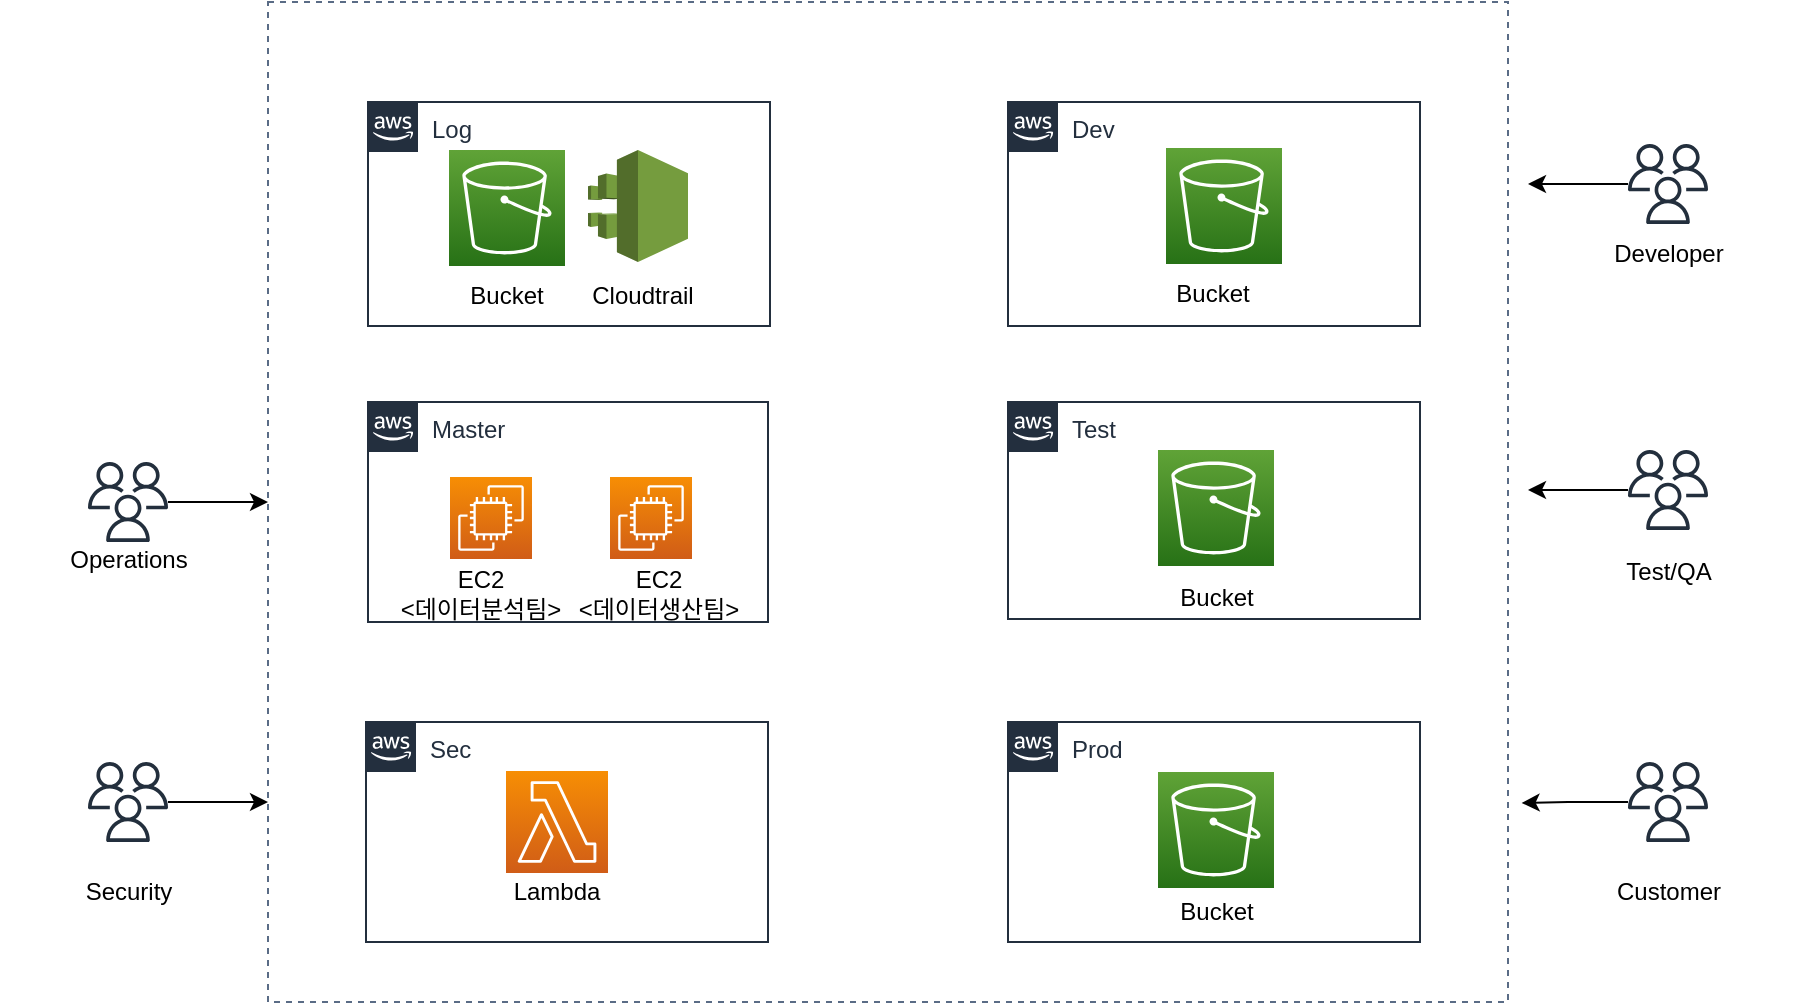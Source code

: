 <mxfile version="17.1.3" type="device"><diagram id="WXxAVedLr-9eYYYfNc91" name="Page-1"><mxGraphModel dx="1298" dy="651" grid="1" gridSize="10" guides="1" tooltips="1" connect="1" arrows="1" fold="1" page="1" pageScale="1" pageWidth="1169" pageHeight="827" math="0" shadow="0"><root><mxCell id="0"/><mxCell id="1" parent="0"/><mxCell id="q-P0iysCp6kFMDT22nH1-69" value="" style="fillColor=none;strokeColor=#5A6C86;dashed=1;verticalAlign=top;fontStyle=0;fontColor=#5A6C86;" vertex="1" parent="1"><mxGeometry x="310" y="120" width="620" height="500" as="geometry"/></mxCell><mxCell id="q-P0iysCp6kFMDT22nH1-73" value="" style="edgeStyle=orthogonalEdgeStyle;rounded=0;orthogonalLoop=1;jettySize=auto;html=1;" edge="1" parent="1" source="q-P0iysCp6kFMDT22nH1-14" target="q-P0iysCp6kFMDT22nH1-69"><mxGeometry relative="1" as="geometry"><Array as="points"><mxPoint x="330" y="520"/><mxPoint x="330" y="520"/></Array></mxGeometry></mxCell><mxCell id="q-P0iysCp6kFMDT22nH1-14" value="" style="sketch=0;outlineConnect=0;fontColor=#232F3E;gradientColor=none;fillColor=#232F3D;strokeColor=none;dashed=0;verticalLabelPosition=bottom;verticalAlign=top;align=center;html=1;fontSize=12;fontStyle=0;aspect=fixed;pointerEvents=1;shape=mxgraph.aws4.users;" vertex="1" parent="1"><mxGeometry x="220" y="500" width="40" height="40" as="geometry"/></mxCell><mxCell id="q-P0iysCp6kFMDT22nH1-15" value="Security" style="text;html=1;strokeColor=none;fillColor=none;align=center;verticalAlign=middle;whiteSpace=wrap;rounded=0;" vertex="1" parent="1"><mxGeometry x="176.5" y="550" width="127" height="30" as="geometry"/></mxCell><mxCell id="q-P0iysCp6kFMDT22nH1-18" value="Operations" style="text;html=1;strokeColor=none;fillColor=none;align=center;verticalAlign=middle;whiteSpace=wrap;rounded=0;" vertex="1" parent="1"><mxGeometry x="176.5" y="384" width="127" height="30" as="geometry"/></mxCell><mxCell id="q-P0iysCp6kFMDT22nH1-71" style="edgeStyle=orthogonalEdgeStyle;rounded=0;orthogonalLoop=1;jettySize=auto;html=1;" edge="1" parent="1" source="q-P0iysCp6kFMDT22nH1-19" target="q-P0iysCp6kFMDT22nH1-69"><mxGeometry relative="1" as="geometry"/></mxCell><mxCell id="q-P0iysCp6kFMDT22nH1-19" value="" style="sketch=0;outlineConnect=0;fontColor=#232F3E;gradientColor=none;fillColor=#232F3D;strokeColor=none;dashed=0;verticalLabelPosition=bottom;verticalAlign=top;align=center;html=1;fontSize=12;fontStyle=0;aspect=fixed;pointerEvents=1;shape=mxgraph.aws4.users;" vertex="1" parent="1"><mxGeometry x="220" y="350" width="40" height="40" as="geometry"/></mxCell><mxCell id="q-P0iysCp6kFMDT22nH1-22" value="Log" style="points=[[0,0],[0.25,0],[0.5,0],[0.75,0],[1,0],[1,0.25],[1,0.5],[1,0.75],[1,1],[0.75,1],[0.5,1],[0.25,1],[0,1],[0,0.75],[0,0.5],[0,0.25]];outlineConnect=0;gradientColor=none;html=1;whiteSpace=wrap;fontSize=12;fontStyle=0;container=1;pointerEvents=0;collapsible=0;recursiveResize=0;shape=mxgraph.aws4.group;grIcon=mxgraph.aws4.group_aws_cloud_alt;strokeColor=#232F3E;fillColor=none;verticalAlign=top;align=left;spacingLeft=30;fontColor=#232F3E;dashed=0;" vertex="1" parent="1"><mxGeometry x="360" y="170" width="201" height="112" as="geometry"/></mxCell><mxCell id="q-P0iysCp6kFMDT22nH1-43" value="" style="sketch=0;points=[[0,0,0],[0.25,0,0],[0.5,0,0],[0.75,0,0],[1,0,0],[0,1,0],[0.25,1,0],[0.5,1,0],[0.75,1,0],[1,1,0],[0,0.25,0],[0,0.5,0],[0,0.75,0],[1,0.25,0],[1,0.5,0],[1,0.75,0]];outlineConnect=0;fontColor=#232F3E;gradientColor=#60A337;gradientDirection=north;fillColor=#277116;strokeColor=#ffffff;dashed=0;verticalLabelPosition=bottom;verticalAlign=top;align=center;html=1;fontSize=12;fontStyle=0;aspect=fixed;shape=mxgraph.aws4.resourceIcon;resIcon=mxgraph.aws4.s3;" vertex="1" parent="q-P0iysCp6kFMDT22nH1-22"><mxGeometry x="40.5" y="24" width="58" height="58" as="geometry"/></mxCell><mxCell id="q-P0iysCp6kFMDT22nH1-50" value="Bucket" style="text;html=1;strokeColor=none;fillColor=none;align=center;verticalAlign=middle;whiteSpace=wrap;rounded=0;" vertex="1" parent="q-P0iysCp6kFMDT22nH1-22"><mxGeometry x="6" y="82" width="127" height="30" as="geometry"/></mxCell><mxCell id="q-P0iysCp6kFMDT22nH1-82" value="" style="outlineConnect=0;dashed=0;verticalLabelPosition=bottom;verticalAlign=top;align=center;html=1;shape=mxgraph.aws3.cloudtrail;fillColor=#759C3E;gradientColor=none;" vertex="1" parent="q-P0iysCp6kFMDT22nH1-22"><mxGeometry x="110" y="24" width="50" height="56" as="geometry"/></mxCell><mxCell id="q-P0iysCp6kFMDT22nH1-38" value="Master" style="points=[[0,0],[0.25,0],[0.5,0],[0.75,0],[1,0],[1,0.25],[1,0.5],[1,0.75],[1,1],[0.75,1],[0.5,1],[0.25,1],[0,1],[0,0.75],[0,0.5],[0,0.25]];outlineConnect=0;gradientColor=none;html=1;whiteSpace=wrap;fontSize=12;fontStyle=0;container=1;pointerEvents=0;collapsible=0;recursiveResize=0;shape=mxgraph.aws4.group;grIcon=mxgraph.aws4.group_aws_cloud_alt;strokeColor=#232F3E;fillColor=none;verticalAlign=top;align=left;spacingLeft=30;fontColor=#232F3E;dashed=0;" vertex="1" parent="1"><mxGeometry x="360" y="320" width="200" height="110" as="geometry"/></mxCell><mxCell id="q-P0iysCp6kFMDT22nH1-7" value="" style="sketch=0;points=[[0,0,0],[0.25,0,0],[0.5,0,0],[0.75,0,0],[1,0,0],[0,1,0],[0.25,1,0],[0.5,1,0],[0.75,1,0],[1,1,0],[0,0.25,0],[0,0.5,0],[0,0.75,0],[1,0.25,0],[1,0.5,0],[1,0.75,0]];outlineConnect=0;fontColor=#232F3E;gradientColor=#F78E04;gradientDirection=north;fillColor=#D05C17;strokeColor=#ffffff;dashed=0;verticalLabelPosition=bottom;verticalAlign=top;align=center;html=1;fontSize=12;fontStyle=0;aspect=fixed;shape=mxgraph.aws4.resourceIcon;resIcon=mxgraph.aws4.ec2;" vertex="1" parent="q-P0iysCp6kFMDT22nH1-38"><mxGeometry x="41" y="37.5" width="41" height="41" as="geometry"/></mxCell><mxCell id="q-P0iysCp6kFMDT22nH1-49" value="" style="sketch=0;points=[[0,0,0],[0.25,0,0],[0.5,0,0],[0.75,0,0],[1,0,0],[0,1,0],[0.25,1,0],[0.5,1,0],[0.75,1,0],[1,1,0],[0,0.25,0],[0,0.5,0],[0,0.75,0],[1,0.25,0],[1,0.5,0],[1,0.75,0]];outlineConnect=0;fontColor=#232F3E;gradientColor=#F78E04;gradientDirection=north;fillColor=#D05C17;strokeColor=#ffffff;dashed=0;verticalLabelPosition=bottom;verticalAlign=top;align=center;html=1;fontSize=12;fontStyle=0;aspect=fixed;shape=mxgraph.aws4.resourceIcon;resIcon=mxgraph.aws4.ec2;" vertex="1" parent="q-P0iysCp6kFMDT22nH1-38"><mxGeometry x="121" y="37.5" width="41" height="41" as="geometry"/></mxCell><mxCell id="q-P0iysCp6kFMDT22nH1-56" value="EC2&lt;br&gt;&amp;lt;데이터분석팀&amp;gt;" style="text;html=1;strokeColor=none;fillColor=none;align=center;verticalAlign=middle;whiteSpace=wrap;rounded=0;" vertex="1" parent="q-P0iysCp6kFMDT22nH1-38"><mxGeometry x="2" y="86" width="109" height="20" as="geometry"/></mxCell><mxCell id="q-P0iysCp6kFMDT22nH1-57" value="EC2&lt;br&gt;&amp;lt;데이터생산팀&amp;gt;" style="text;html=1;strokeColor=none;fillColor=none;align=center;verticalAlign=middle;whiteSpace=wrap;rounded=0;" vertex="1" parent="q-P0iysCp6kFMDT22nH1-38"><mxGeometry x="91" y="86" width="109" height="20" as="geometry"/></mxCell><mxCell id="q-P0iysCp6kFMDT22nH1-39" value="Sec" style="points=[[0,0],[0.25,0],[0.5,0],[0.75,0],[1,0],[1,0.25],[1,0.5],[1,0.75],[1,1],[0.75,1],[0.5,1],[0.25,1],[0,1],[0,0.75],[0,0.5],[0,0.25]];outlineConnect=0;gradientColor=none;html=1;whiteSpace=wrap;fontSize=12;fontStyle=0;container=1;pointerEvents=0;collapsible=0;recursiveResize=0;shape=mxgraph.aws4.group;grIcon=mxgraph.aws4.group_aws_cloud_alt;strokeColor=#232F3E;fillColor=none;verticalAlign=top;align=left;spacingLeft=30;fontColor=#232F3E;dashed=0;" vertex="1" parent="1"><mxGeometry x="359" y="480" width="201" height="110" as="geometry"/></mxCell><mxCell id="q-P0iysCp6kFMDT22nH1-48" value="" style="sketch=0;points=[[0,0,0],[0.25,0,0],[0.5,0,0],[0.75,0,0],[1,0,0],[0,1,0],[0.25,1,0],[0.5,1,0],[0.75,1,0],[1,1,0],[0,0.25,0],[0,0.5,0],[0,0.75,0],[1,0.25,0],[1,0.5,0],[1,0.75,0]];outlineConnect=0;fontColor=#232F3E;gradientColor=#F78E04;gradientDirection=north;fillColor=#D05C17;strokeColor=#ffffff;dashed=0;verticalLabelPosition=bottom;verticalAlign=top;align=center;html=1;fontSize=12;fontStyle=0;aspect=fixed;shape=mxgraph.aws4.resourceIcon;resIcon=mxgraph.aws4.lambda;" vertex="1" parent="q-P0iysCp6kFMDT22nH1-39"><mxGeometry x="70" y="24.5" width="51" height="51" as="geometry"/></mxCell><mxCell id="q-P0iysCp6kFMDT22nH1-58" value="Lambda" style="text;html=1;strokeColor=none;fillColor=none;align=center;verticalAlign=middle;whiteSpace=wrap;rounded=0;" vertex="1" parent="q-P0iysCp6kFMDT22nH1-39"><mxGeometry x="32" y="70" width="127" height="30" as="geometry"/></mxCell><mxCell id="q-P0iysCp6kFMDT22nH1-40" value="Dev" style="points=[[0,0],[0.25,0],[0.5,0],[0.75,0],[1,0],[1,0.25],[1,0.5],[1,0.75],[1,1],[0.75,1],[0.5,1],[0.25,1],[0,1],[0,0.75],[0,0.5],[0,0.25]];outlineConnect=0;gradientColor=none;html=1;whiteSpace=wrap;fontSize=12;fontStyle=0;container=1;pointerEvents=0;collapsible=0;recursiveResize=0;shape=mxgraph.aws4.group;grIcon=mxgraph.aws4.group_aws_cloud_alt;strokeColor=#232F3E;fillColor=none;verticalAlign=top;align=left;spacingLeft=30;fontColor=#232F3E;dashed=0;" vertex="1" parent="1"><mxGeometry x="680" y="170" width="206" height="112" as="geometry"/></mxCell><mxCell id="q-P0iysCp6kFMDT22nH1-51" value="Bucket" style="text;html=1;strokeColor=none;fillColor=none;align=center;verticalAlign=middle;whiteSpace=wrap;rounded=0;" vertex="1" parent="q-P0iysCp6kFMDT22nH1-40"><mxGeometry x="39" y="81" width="127" height="30" as="geometry"/></mxCell><mxCell id="q-P0iysCp6kFMDT22nH1-44" value="" style="sketch=0;points=[[0,0,0],[0.25,0,0],[0.5,0,0],[0.75,0,0],[1,0,0],[0,1,0],[0.25,1,0],[0.5,1,0],[0.75,1,0],[1,1,0],[0,0.25,0],[0,0.5,0],[0,0.75,0],[1,0.25,0],[1,0.5,0],[1,0.75,0]];outlineConnect=0;fontColor=#232F3E;gradientColor=#60A337;gradientDirection=north;fillColor=#277116;strokeColor=#ffffff;dashed=0;verticalLabelPosition=bottom;verticalAlign=top;align=center;html=1;fontSize=12;fontStyle=0;aspect=fixed;shape=mxgraph.aws4.resourceIcon;resIcon=mxgraph.aws4.s3;" vertex="1" parent="q-P0iysCp6kFMDT22nH1-40"><mxGeometry x="79" y="23" width="58" height="58" as="geometry"/></mxCell><mxCell id="q-P0iysCp6kFMDT22nH1-41" value="Test" style="points=[[0,0],[0.25,0],[0.5,0],[0.75,0],[1,0],[1,0.25],[1,0.5],[1,0.75],[1,1],[0.75,1],[0.5,1],[0.25,1],[0,1],[0,0.75],[0,0.5],[0,0.25]];outlineConnect=0;gradientColor=none;html=1;whiteSpace=wrap;fontSize=12;fontStyle=0;container=1;pointerEvents=0;collapsible=0;recursiveResize=0;shape=mxgraph.aws4.group;grIcon=mxgraph.aws4.group_aws_cloud_alt;strokeColor=#232F3E;fillColor=none;verticalAlign=top;align=left;spacingLeft=30;fontColor=#232F3E;dashed=0;" vertex="1" parent="1"><mxGeometry x="680" y="320" width="206" height="108.5" as="geometry"/></mxCell><mxCell id="q-P0iysCp6kFMDT22nH1-45" value="" style="sketch=0;points=[[0,0,0],[0.25,0,0],[0.5,0,0],[0.75,0,0],[1,0,0],[0,1,0],[0.25,1,0],[0.5,1,0],[0.75,1,0],[1,1,0],[0,0.25,0],[0,0.5,0],[0,0.75,0],[1,0.25,0],[1,0.5,0],[1,0.75,0]];outlineConnect=0;fontColor=#232F3E;gradientColor=#60A337;gradientDirection=north;fillColor=#277116;strokeColor=#ffffff;dashed=0;verticalLabelPosition=bottom;verticalAlign=top;align=center;html=1;fontSize=12;fontStyle=0;aspect=fixed;shape=mxgraph.aws4.resourceIcon;resIcon=mxgraph.aws4.s3;" vertex="1" parent="q-P0iysCp6kFMDT22nH1-41"><mxGeometry x="75" y="24" width="58" height="58" as="geometry"/></mxCell><mxCell id="q-P0iysCp6kFMDT22nH1-52" value="Bucket" style="text;html=1;strokeColor=none;fillColor=none;align=center;verticalAlign=middle;whiteSpace=wrap;rounded=0;" vertex="1" parent="q-P0iysCp6kFMDT22nH1-41"><mxGeometry x="40.5" y="82.5" width="127" height="30" as="geometry"/></mxCell><mxCell id="q-P0iysCp6kFMDT22nH1-42" value="Prod" style="points=[[0,0],[0.25,0],[0.5,0],[0.75,0],[1,0],[1,0.25],[1,0.5],[1,0.75],[1,1],[0.75,1],[0.5,1],[0.25,1],[0,1],[0,0.75],[0,0.5],[0,0.25]];outlineConnect=0;gradientColor=none;html=1;whiteSpace=wrap;fontSize=12;fontStyle=0;container=1;pointerEvents=0;collapsible=0;recursiveResize=0;shape=mxgraph.aws4.group;grIcon=mxgraph.aws4.group_aws_cloud_alt;strokeColor=#232F3E;fillColor=none;verticalAlign=top;align=left;spacingLeft=30;fontColor=#232F3E;dashed=0;" vertex="1" parent="1"><mxGeometry x="680" y="480" width="206" height="110" as="geometry"/></mxCell><mxCell id="q-P0iysCp6kFMDT22nH1-46" value="" style="sketch=0;points=[[0,0,0],[0.25,0,0],[0.5,0,0],[0.75,0,0],[1,0,0],[0,1,0],[0.25,1,0],[0.5,1,0],[0.75,1,0],[1,1,0],[0,0.25,0],[0,0.5,0],[0,0.75,0],[1,0.25,0],[1,0.5,0],[1,0.75,0]];outlineConnect=0;fontColor=#232F3E;gradientColor=#60A337;gradientDirection=north;fillColor=#277116;strokeColor=#ffffff;dashed=0;verticalLabelPosition=bottom;verticalAlign=top;align=center;html=1;fontSize=12;fontStyle=0;aspect=fixed;shape=mxgraph.aws4.resourceIcon;resIcon=mxgraph.aws4.s3;" vertex="1" parent="q-P0iysCp6kFMDT22nH1-42"><mxGeometry x="75" y="25" width="58" height="58" as="geometry"/></mxCell><mxCell id="q-P0iysCp6kFMDT22nH1-53" value="Bucket" style="text;html=1;strokeColor=none;fillColor=none;align=center;verticalAlign=middle;whiteSpace=wrap;rounded=0;" vertex="1" parent="q-P0iysCp6kFMDT22nH1-42"><mxGeometry x="40.5" y="80" width="127" height="30" as="geometry"/></mxCell><mxCell id="q-P0iysCp6kFMDT22nH1-79" style="edgeStyle=orthogonalEdgeStyle;rounded=0;orthogonalLoop=1;jettySize=auto;html=1;" edge="1" parent="1" source="q-P0iysCp6kFMDT22nH1-60"><mxGeometry relative="1" as="geometry"><mxPoint x="940.0" y="364" as="targetPoint"/></mxGeometry></mxCell><mxCell id="q-P0iysCp6kFMDT22nH1-60" value="" style="sketch=0;outlineConnect=0;fontColor=#232F3E;gradientColor=none;fillColor=#232F3D;strokeColor=none;dashed=0;verticalLabelPosition=bottom;verticalAlign=top;align=center;html=1;fontSize=12;fontStyle=0;aspect=fixed;pointerEvents=1;shape=mxgraph.aws4.users;" vertex="1" parent="1"><mxGeometry x="990" y="344" width="40" height="40" as="geometry"/></mxCell><mxCell id="q-P0iysCp6kFMDT22nH1-61" value="Test/QA" style="text;html=1;strokeColor=none;fillColor=none;align=center;verticalAlign=middle;whiteSpace=wrap;rounded=0;" vertex="1" parent="1"><mxGeometry x="946.5" y="390" width="127" height="30" as="geometry"/></mxCell><mxCell id="q-P0iysCp6kFMDT22nH1-77" style="edgeStyle=orthogonalEdgeStyle;rounded=0;orthogonalLoop=1;jettySize=auto;html=1;entryX=1.011;entryY=0.801;entryDx=0;entryDy=0;entryPerimeter=0;" edge="1" parent="1" source="q-P0iysCp6kFMDT22nH1-62" target="q-P0iysCp6kFMDT22nH1-69"><mxGeometry relative="1" as="geometry"/></mxCell><mxCell id="q-P0iysCp6kFMDT22nH1-62" value="" style="sketch=0;outlineConnect=0;fontColor=#232F3E;gradientColor=none;fillColor=#232F3D;strokeColor=none;dashed=0;verticalLabelPosition=bottom;verticalAlign=top;align=center;html=1;fontSize=12;fontStyle=0;aspect=fixed;pointerEvents=1;shape=mxgraph.aws4.users;" vertex="1" parent="1"><mxGeometry x="990" y="500" width="40" height="40" as="geometry"/></mxCell><mxCell id="q-P0iysCp6kFMDT22nH1-63" value="Customer" style="text;html=1;strokeColor=none;fillColor=none;align=center;verticalAlign=middle;whiteSpace=wrap;rounded=0;" vertex="1" parent="1"><mxGeometry x="946.5" y="550" width="127" height="30" as="geometry"/></mxCell><mxCell id="q-P0iysCp6kFMDT22nH1-74" style="edgeStyle=orthogonalEdgeStyle;rounded=0;orthogonalLoop=1;jettySize=auto;html=1;" edge="1" parent="1" source="q-P0iysCp6kFMDT22nH1-64"><mxGeometry relative="1" as="geometry"><mxPoint x="940.0" y="211" as="targetPoint"/></mxGeometry></mxCell><mxCell id="q-P0iysCp6kFMDT22nH1-64" value="" style="sketch=0;outlineConnect=0;fontColor=#232F3E;gradientColor=none;fillColor=#232F3D;strokeColor=none;dashed=0;verticalLabelPosition=bottom;verticalAlign=top;align=center;html=1;fontSize=12;fontStyle=0;aspect=fixed;pointerEvents=1;shape=mxgraph.aws4.users;" vertex="1" parent="1"><mxGeometry x="990" y="191" width="40" height="40" as="geometry"/></mxCell><mxCell id="q-P0iysCp6kFMDT22nH1-65" value="Developer" style="text;html=1;strokeColor=none;fillColor=none;align=center;verticalAlign=middle;whiteSpace=wrap;rounded=0;" vertex="1" parent="1"><mxGeometry x="946.5" y="231" width="127" height="30" as="geometry"/></mxCell><mxCell id="q-P0iysCp6kFMDT22nH1-81" value="Cloudtrail" style="text;html=1;strokeColor=none;fillColor=none;align=center;verticalAlign=middle;whiteSpace=wrap;rounded=0;" vertex="1" parent="1"><mxGeometry x="434" y="252" width="127" height="30" as="geometry"/></mxCell></root></mxGraphModel></diagram></mxfile>